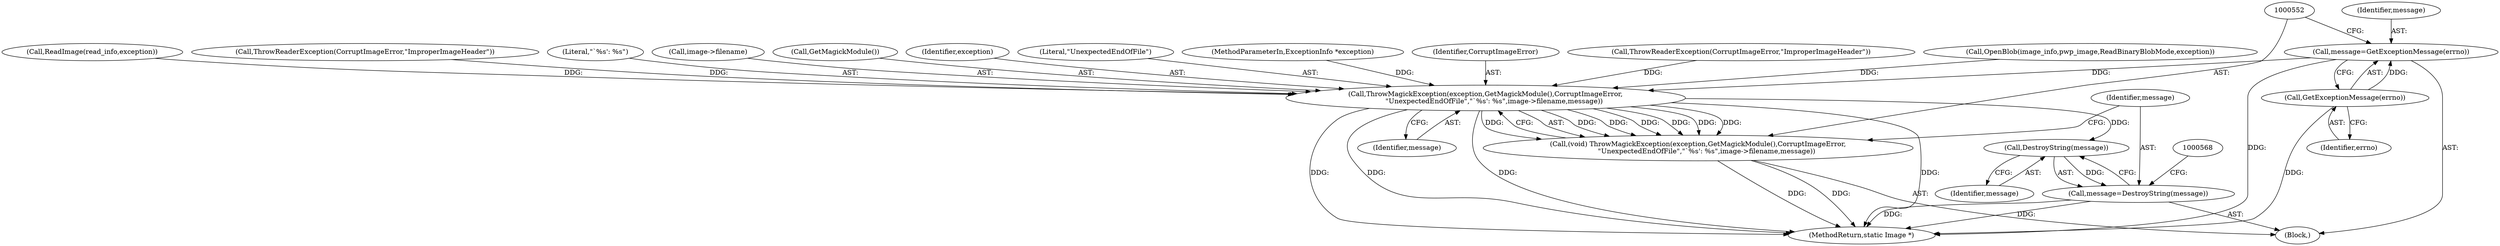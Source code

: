 digraph "0_ImageMagick_ecc03a2518c2b7dd375fde3a040fdae0bdf6a521@pointer" {
"1000547" [label="(Call,message=GetExceptionMessage(errno))"];
"1000549" [label="(Call,GetExceptionMessage(errno))"];
"1000553" [label="(Call,ThrowMagickException(exception,GetMagickModule(),CorruptImageError,\n        \"UnexpectedEndOfFile\",\"`%s': %s\",image->filename,message))"];
"1000551" [label="(Call,(void) ThrowMagickException(exception,GetMagickModule(),CorruptImageError,\n        \"UnexpectedEndOfFile\",\"`%s': %s\",image->filename,message))"];
"1000565" [label="(Call,DestroyString(message))"];
"1000563" [label="(Call,message=DestroyString(message))"];
"1000553" [label="(Call,ThrowMagickException(exception,GetMagickModule(),CorruptImageError,\n        \"UnexpectedEndOfFile\",\"`%s': %s\",image->filename,message))"];
"1000551" [label="(Call,(void) ThrowMagickException(exception,GetMagickModule(),CorruptImageError,\n        \"UnexpectedEndOfFile\",\"`%s': %s\",image->filename,message))"];
"1000557" [label="(Literal,\"UnexpectedEndOfFile\")"];
"1000105" [label="(MethodParameterIn,ExceptionInfo *exception)"];
"1000556" [label="(Identifier,CorruptImageError)"];
"1000305" [label="(Call,ThrowReaderException(CorruptImageError,\"ImproperImageHeader\"))"];
"1000550" [label="(Identifier,errno)"];
"1000169" [label="(Call,OpenBlob(image_info,pwp_image,ReadBinaryBlobMode,exception))"];
"1000545" [label="(Block,)"];
"1000547" [label="(Call,message=GetExceptionMessage(errno))"];
"1000565" [label="(Call,DestroyString(message))"];
"1000549" [label="(Call,GetExceptionMessage(errno))"];
"1000564" [label="(Identifier,message)"];
"1000410" [label="(Call,ReadImage(read_info,exception))"];
"1000201" [label="(Call,ThrowReaderException(CorruptImageError,\"ImproperImageHeader\"))"];
"1000562" [label="(Identifier,message)"];
"1000574" [label="(MethodReturn,static Image *)"];
"1000558" [label="(Literal,\"`%s': %s\")"];
"1000559" [label="(Call,image->filename)"];
"1000555" [label="(Call,GetMagickModule())"];
"1000563" [label="(Call,message=DestroyString(message))"];
"1000548" [label="(Identifier,message)"];
"1000566" [label="(Identifier,message)"];
"1000554" [label="(Identifier,exception)"];
"1000547" -> "1000545"  [label="AST: "];
"1000547" -> "1000549"  [label="CFG: "];
"1000548" -> "1000547"  [label="AST: "];
"1000549" -> "1000547"  [label="AST: "];
"1000552" -> "1000547"  [label="CFG: "];
"1000547" -> "1000574"  [label="DDG: "];
"1000549" -> "1000547"  [label="DDG: "];
"1000547" -> "1000553"  [label="DDG: "];
"1000549" -> "1000550"  [label="CFG: "];
"1000550" -> "1000549"  [label="AST: "];
"1000549" -> "1000574"  [label="DDG: "];
"1000553" -> "1000551"  [label="AST: "];
"1000553" -> "1000562"  [label="CFG: "];
"1000554" -> "1000553"  [label="AST: "];
"1000555" -> "1000553"  [label="AST: "];
"1000556" -> "1000553"  [label="AST: "];
"1000557" -> "1000553"  [label="AST: "];
"1000558" -> "1000553"  [label="AST: "];
"1000559" -> "1000553"  [label="AST: "];
"1000562" -> "1000553"  [label="AST: "];
"1000551" -> "1000553"  [label="CFG: "];
"1000553" -> "1000574"  [label="DDG: "];
"1000553" -> "1000574"  [label="DDG: "];
"1000553" -> "1000574"  [label="DDG: "];
"1000553" -> "1000574"  [label="DDG: "];
"1000553" -> "1000551"  [label="DDG: "];
"1000553" -> "1000551"  [label="DDG: "];
"1000553" -> "1000551"  [label="DDG: "];
"1000553" -> "1000551"  [label="DDG: "];
"1000553" -> "1000551"  [label="DDG: "];
"1000553" -> "1000551"  [label="DDG: "];
"1000553" -> "1000551"  [label="DDG: "];
"1000410" -> "1000553"  [label="DDG: "];
"1000169" -> "1000553"  [label="DDG: "];
"1000105" -> "1000553"  [label="DDG: "];
"1000305" -> "1000553"  [label="DDG: "];
"1000201" -> "1000553"  [label="DDG: "];
"1000553" -> "1000565"  [label="DDG: "];
"1000551" -> "1000545"  [label="AST: "];
"1000552" -> "1000551"  [label="AST: "];
"1000564" -> "1000551"  [label="CFG: "];
"1000551" -> "1000574"  [label="DDG: "];
"1000551" -> "1000574"  [label="DDG: "];
"1000565" -> "1000563"  [label="AST: "];
"1000565" -> "1000566"  [label="CFG: "];
"1000566" -> "1000565"  [label="AST: "];
"1000563" -> "1000565"  [label="CFG: "];
"1000565" -> "1000563"  [label="DDG: "];
"1000563" -> "1000545"  [label="AST: "];
"1000564" -> "1000563"  [label="AST: "];
"1000568" -> "1000563"  [label="CFG: "];
"1000563" -> "1000574"  [label="DDG: "];
"1000563" -> "1000574"  [label="DDG: "];
}
